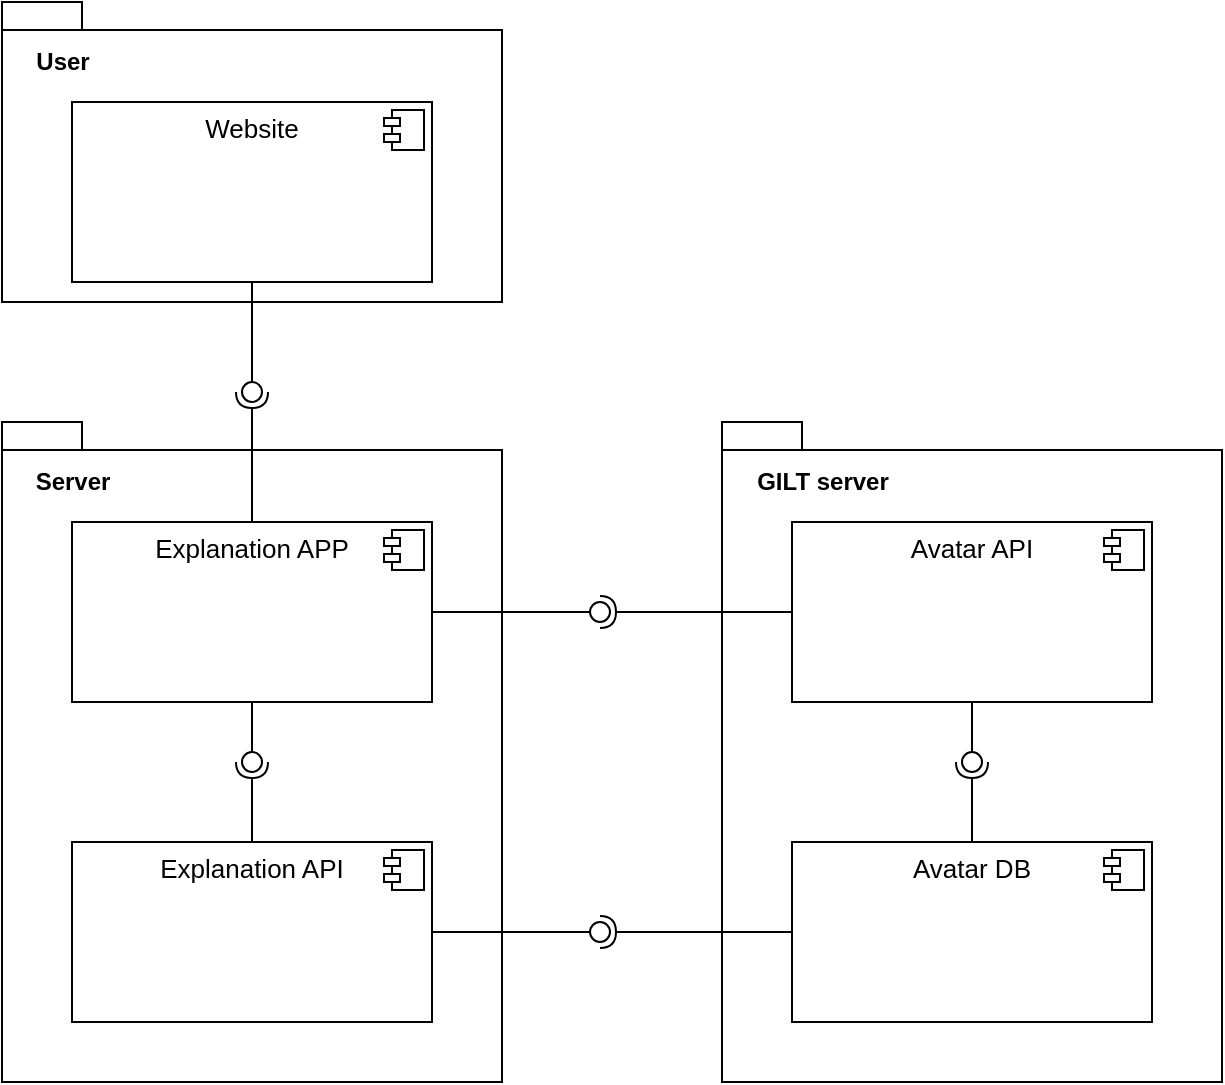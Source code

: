 <mxfile version="13.6.6" type="device"><diagram id="9UU4KCVUn6b3eLITSDzK" name="Page-1"><mxGraphModel dx="1422" dy="831" grid="1" gridSize="10" guides="1" tooltips="1" connect="1" arrows="1" fold="1" page="1" pageScale="1" pageWidth="827" pageHeight="1169" math="0" shadow="0"><root><mxCell id="0"/><mxCell id="1" parent="0"/><mxCell id="sTXKaNtqWveIEpgGAse2-7" value="" style="shape=folder;fontStyle=1;spacingTop=10;tabWidth=40;tabHeight=14;tabPosition=left;html=1;" parent="1" vertex="1"><mxGeometry x="470" y="410" width="250" height="330" as="geometry"/></mxCell><mxCell id="sTXKaNtqWveIEpgGAse2-8" value="&lt;p style=&quot;margin: 0px ; margin-top: 6px ; text-align: center&quot;&gt;&lt;font style=&quot;font-size: 13px&quot;&gt;Avatar API&lt;/font&gt;&lt;/p&gt;" style="align=left;overflow=fill;html=1;" parent="1" vertex="1"><mxGeometry x="505" y="460" width="180" height="90" as="geometry"/></mxCell><mxCell id="sTXKaNtqWveIEpgGAse2-9" value="" style="shape=component;jettyWidth=8;jettyHeight=4;" parent="sTXKaNtqWveIEpgGAse2-8" vertex="1"><mxGeometry x="1" width="20" height="20" relative="1" as="geometry"><mxPoint x="-24" y="4" as="offset"/></mxGeometry></mxCell><mxCell id="sTXKaNtqWveIEpgGAse2-10" value="&lt;p style=&quot;margin: 0px ; margin-top: 6px ; text-align: center&quot;&gt;&lt;font style=&quot;font-size: 13px&quot;&gt;Avatar DB&lt;/font&gt;&lt;/p&gt;" style="align=left;overflow=fill;html=1;" parent="1" vertex="1"><mxGeometry x="505" y="620" width="180" height="90" as="geometry"/></mxCell><mxCell id="sTXKaNtqWveIEpgGAse2-11" value="" style="shape=component;jettyWidth=8;jettyHeight=4;" parent="sTXKaNtqWveIEpgGAse2-10" vertex="1"><mxGeometry x="1" width="20" height="20" relative="1" as="geometry"><mxPoint x="-24" y="4" as="offset"/></mxGeometry></mxCell><mxCell id="pBNKaGoS1km_KQyFbF-W-1" value="" style="shape=folder;fontStyle=1;spacingTop=10;tabWidth=40;tabHeight=14;tabPosition=left;html=1;" parent="1" vertex="1"><mxGeometry x="110" y="200" width="250" height="150" as="geometry"/></mxCell><mxCell id="pBNKaGoS1km_KQyFbF-W-5" value="" style="shape=folder;fontStyle=1;spacingTop=10;tabWidth=40;tabHeight=14;tabPosition=left;html=1;" parent="1" vertex="1"><mxGeometry x="110" y="410" width="250" height="330" as="geometry"/></mxCell><mxCell id="pBNKaGoS1km_KQyFbF-W-6" value="&lt;p style=&quot;margin: 0px ; margin-top: 6px ; text-align: center&quot;&gt;&lt;font style=&quot;font-size: 13px&quot;&gt;Explanation APP&lt;/font&gt;&lt;/p&gt;" style="align=left;overflow=fill;html=1;" parent="1" vertex="1"><mxGeometry x="145" y="460" width="180" height="90" as="geometry"/></mxCell><mxCell id="pBNKaGoS1km_KQyFbF-W-7" value="" style="shape=component;jettyWidth=8;jettyHeight=4;" parent="pBNKaGoS1km_KQyFbF-W-6" vertex="1"><mxGeometry x="1" width="20" height="20" relative="1" as="geometry"><mxPoint x="-24" y="4" as="offset"/></mxGeometry></mxCell><mxCell id="pBNKaGoS1km_KQyFbF-W-11" value="" style="rounded=0;orthogonalLoop=1;jettySize=auto;html=1;endArrow=none;endFill=0;exitX=0.5;exitY=1;exitDx=0;exitDy=0;" parent="1" source="pBNKaGoS1km_KQyFbF-W-16" target="pBNKaGoS1km_KQyFbF-W-13" edge="1"><mxGeometry relative="1" as="geometry"><mxPoint x="360" y="435" as="sourcePoint"/></mxGeometry></mxCell><mxCell id="pBNKaGoS1km_KQyFbF-W-12" value="" style="rounded=0;orthogonalLoop=1;jettySize=auto;html=1;endArrow=halfCircle;endFill=0;entryX=0.5;entryY=0.5;entryDx=0;entryDy=0;endSize=6;strokeWidth=1;exitX=0.5;exitY=0;exitDx=0;exitDy=0;" parent="1" source="pBNKaGoS1km_KQyFbF-W-6" target="pBNKaGoS1km_KQyFbF-W-13" edge="1"><mxGeometry relative="1" as="geometry"><mxPoint x="430" y="505" as="sourcePoint"/></mxGeometry></mxCell><mxCell id="pBNKaGoS1km_KQyFbF-W-13" value="" style="ellipse;whiteSpace=wrap;html=1;fontFamily=Helvetica;fontSize=12;fontColor=#000000;align=center;strokeColor=#000000;fillColor=#ffffff;points=[];aspect=fixed;resizable=0;" parent="1" vertex="1"><mxGeometry x="230" y="390" width="10" height="10" as="geometry"/></mxCell><mxCell id="pBNKaGoS1km_KQyFbF-W-16" value="&lt;p style=&quot;margin: 0px ; margin-top: 6px ; text-align: center&quot;&gt;&lt;font style=&quot;font-size: 13px&quot;&gt;Website&lt;/font&gt;&lt;/p&gt;" style="align=left;overflow=fill;html=1;" parent="1" vertex="1"><mxGeometry x="145" y="250" width="180" height="90" as="geometry"/></mxCell><mxCell id="pBNKaGoS1km_KQyFbF-W-17" value="" style="shape=component;jettyWidth=8;jettyHeight=4;" parent="pBNKaGoS1km_KQyFbF-W-16" vertex="1"><mxGeometry x="1" width="20" height="20" relative="1" as="geometry"><mxPoint x="-24" y="4" as="offset"/></mxGeometry></mxCell><mxCell id="pBNKaGoS1km_KQyFbF-W-23" value="&lt;b&gt;User&lt;/b&gt;" style="text;html=1;align=center;verticalAlign=middle;resizable=0;points=[];autosize=1;" parent="1" vertex="1"><mxGeometry x="120" y="220" width="40" height="20" as="geometry"/></mxCell><mxCell id="pBNKaGoS1km_KQyFbF-W-24" value="&lt;b&gt;GILT server&lt;/b&gt;" style="text;html=1;align=center;verticalAlign=middle;resizable=0;points=[];autosize=1;" parent="1" vertex="1"><mxGeometry x="480" y="430" width="80" height="20" as="geometry"/></mxCell><mxCell id="pBNKaGoS1km_KQyFbF-W-25" value="&lt;b&gt;Server&lt;/b&gt;" style="text;html=1;align=center;verticalAlign=middle;resizable=0;points=[];autosize=1;" parent="1" vertex="1"><mxGeometry x="120" y="430" width="50" height="20" as="geometry"/></mxCell><mxCell id="sTXKaNtqWveIEpgGAse2-1" value="&lt;p style=&quot;margin: 0px ; margin-top: 6px ; text-align: center&quot;&gt;&lt;font style=&quot;font-size: 13px&quot;&gt;Explanation API&lt;/font&gt;&lt;/p&gt;" style="align=left;overflow=fill;html=1;" parent="1" vertex="1"><mxGeometry x="145" y="620" width="180" height="90" as="geometry"/></mxCell><mxCell id="sTXKaNtqWveIEpgGAse2-2" value="" style="shape=component;jettyWidth=8;jettyHeight=4;" parent="sTXKaNtqWveIEpgGAse2-1" vertex="1"><mxGeometry x="1" width="20" height="20" relative="1" as="geometry"><mxPoint x="-24" y="4" as="offset"/></mxGeometry></mxCell><mxCell id="sTXKaNtqWveIEpgGAse2-3" value="" style="rounded=0;orthogonalLoop=1;jettySize=auto;html=1;endArrow=none;endFill=0;exitX=0.5;exitY=1;exitDx=0;exitDy=0;" parent="1" source="pBNKaGoS1km_KQyFbF-W-6" target="sTXKaNtqWveIEpgGAse2-5" edge="1"><mxGeometry relative="1" as="geometry"><mxPoint x="390" y="685" as="sourcePoint"/></mxGeometry></mxCell><mxCell id="sTXKaNtqWveIEpgGAse2-4" value="" style="rounded=0;orthogonalLoop=1;jettySize=auto;html=1;endArrow=halfCircle;endFill=0;entryX=0.5;entryY=0.5;entryDx=0;entryDy=0;endSize=6;strokeWidth=1;exitX=0.5;exitY=0;exitDx=0;exitDy=0;" parent="1" source="sTXKaNtqWveIEpgGAse2-1" target="sTXKaNtqWveIEpgGAse2-5" edge="1"><mxGeometry relative="1" as="geometry"><mxPoint x="430" y="685" as="sourcePoint"/></mxGeometry></mxCell><mxCell id="sTXKaNtqWveIEpgGAse2-5" value="" style="ellipse;whiteSpace=wrap;html=1;fontFamily=Helvetica;fontSize=12;fontColor=#000000;align=center;strokeColor=#000000;fillColor=#ffffff;points=[];aspect=fixed;resizable=0;" parent="1" vertex="1"><mxGeometry x="230" y="575" width="10" height="10" as="geometry"/></mxCell><mxCell id="sTXKaNtqWveIEpgGAse2-13" value="" style="rounded=0;orthogonalLoop=1;jettySize=auto;html=1;endArrow=none;endFill=0;exitX=1;exitY=0.5;exitDx=0;exitDy=0;" parent="1" source="pBNKaGoS1km_KQyFbF-W-6" target="sTXKaNtqWveIEpgGAse2-15" edge="1"><mxGeometry relative="1" as="geometry"><mxPoint x="390" y="485" as="sourcePoint"/></mxGeometry></mxCell><mxCell id="sTXKaNtqWveIEpgGAse2-14" value="" style="rounded=0;orthogonalLoop=1;jettySize=auto;html=1;endArrow=halfCircle;endFill=0;entryX=0.5;entryY=0.5;entryDx=0;entryDy=0;endSize=6;strokeWidth=1;exitX=0;exitY=0.5;exitDx=0;exitDy=0;" parent="1" source="sTXKaNtqWveIEpgGAse2-8" target="sTXKaNtqWveIEpgGAse2-15" edge="1"><mxGeometry relative="1" as="geometry"><mxPoint x="430" y="485" as="sourcePoint"/></mxGeometry></mxCell><mxCell id="sTXKaNtqWveIEpgGAse2-15" value="" style="ellipse;whiteSpace=wrap;html=1;fontFamily=Helvetica;fontSize=12;fontColor=#000000;align=center;strokeColor=#000000;fillColor=#ffffff;points=[];aspect=fixed;resizable=0;" parent="1" vertex="1"><mxGeometry x="404" y="500" width="10" height="10" as="geometry"/></mxCell><mxCell id="sTXKaNtqWveIEpgGAse2-16" value="" style="rounded=0;orthogonalLoop=1;jettySize=auto;html=1;endArrow=none;endFill=0;exitX=0.5;exitY=1;exitDx=0;exitDy=0;" parent="1" source="sTXKaNtqWveIEpgGAse2-8" target="sTXKaNtqWveIEpgGAse2-18" edge="1"><mxGeometry relative="1" as="geometry"><mxPoint x="390" y="485" as="sourcePoint"/></mxGeometry></mxCell><mxCell id="sTXKaNtqWveIEpgGAse2-17" value="" style="rounded=0;orthogonalLoop=1;jettySize=auto;html=1;endArrow=halfCircle;endFill=0;entryX=0.5;entryY=0.5;entryDx=0;entryDy=0;endSize=6;strokeWidth=1;exitX=0.5;exitY=0;exitDx=0;exitDy=0;" parent="1" source="sTXKaNtqWveIEpgGAse2-10" target="sTXKaNtqWveIEpgGAse2-18" edge="1"><mxGeometry relative="1" as="geometry"><mxPoint x="430" y="485" as="sourcePoint"/></mxGeometry></mxCell><mxCell id="sTXKaNtqWveIEpgGAse2-18" value="" style="ellipse;whiteSpace=wrap;html=1;fontFamily=Helvetica;fontSize=12;fontColor=#000000;align=center;strokeColor=#000000;fillColor=#ffffff;points=[];aspect=fixed;resizable=0;" parent="1" vertex="1"><mxGeometry x="590" y="575" width="10" height="10" as="geometry"/></mxCell><mxCell id="ozuG4LC8eiWBJGilr01B-1" value="" style="rounded=0;orthogonalLoop=1;jettySize=auto;html=1;endArrow=none;endFill=0;exitX=1;exitY=0.5;exitDx=0;exitDy=0;" edge="1" parent="1" target="ozuG4LC8eiWBJGilr01B-3"><mxGeometry relative="1" as="geometry"><mxPoint x="325" y="665" as="sourcePoint"/></mxGeometry></mxCell><mxCell id="ozuG4LC8eiWBJGilr01B-2" value="" style="rounded=0;orthogonalLoop=1;jettySize=auto;html=1;endArrow=halfCircle;endFill=0;endSize=6;strokeWidth=1;exitX=0;exitY=0.5;exitDx=0;exitDy=0;" edge="1" parent="1"><mxGeometry relative="1" as="geometry"><mxPoint x="505" y="665" as="sourcePoint"/><mxPoint x="409" y="665" as="targetPoint"/></mxGeometry></mxCell><mxCell id="ozuG4LC8eiWBJGilr01B-3" value="" style="ellipse;whiteSpace=wrap;html=1;fontFamily=Helvetica;fontSize=12;fontColor=#000000;align=center;strokeColor=#000000;fillColor=#ffffff;points=[];aspect=fixed;resizable=0;" vertex="1" parent="1"><mxGeometry x="404" y="660" width="10" height="10" as="geometry"/></mxCell></root></mxGraphModel></diagram></mxfile>